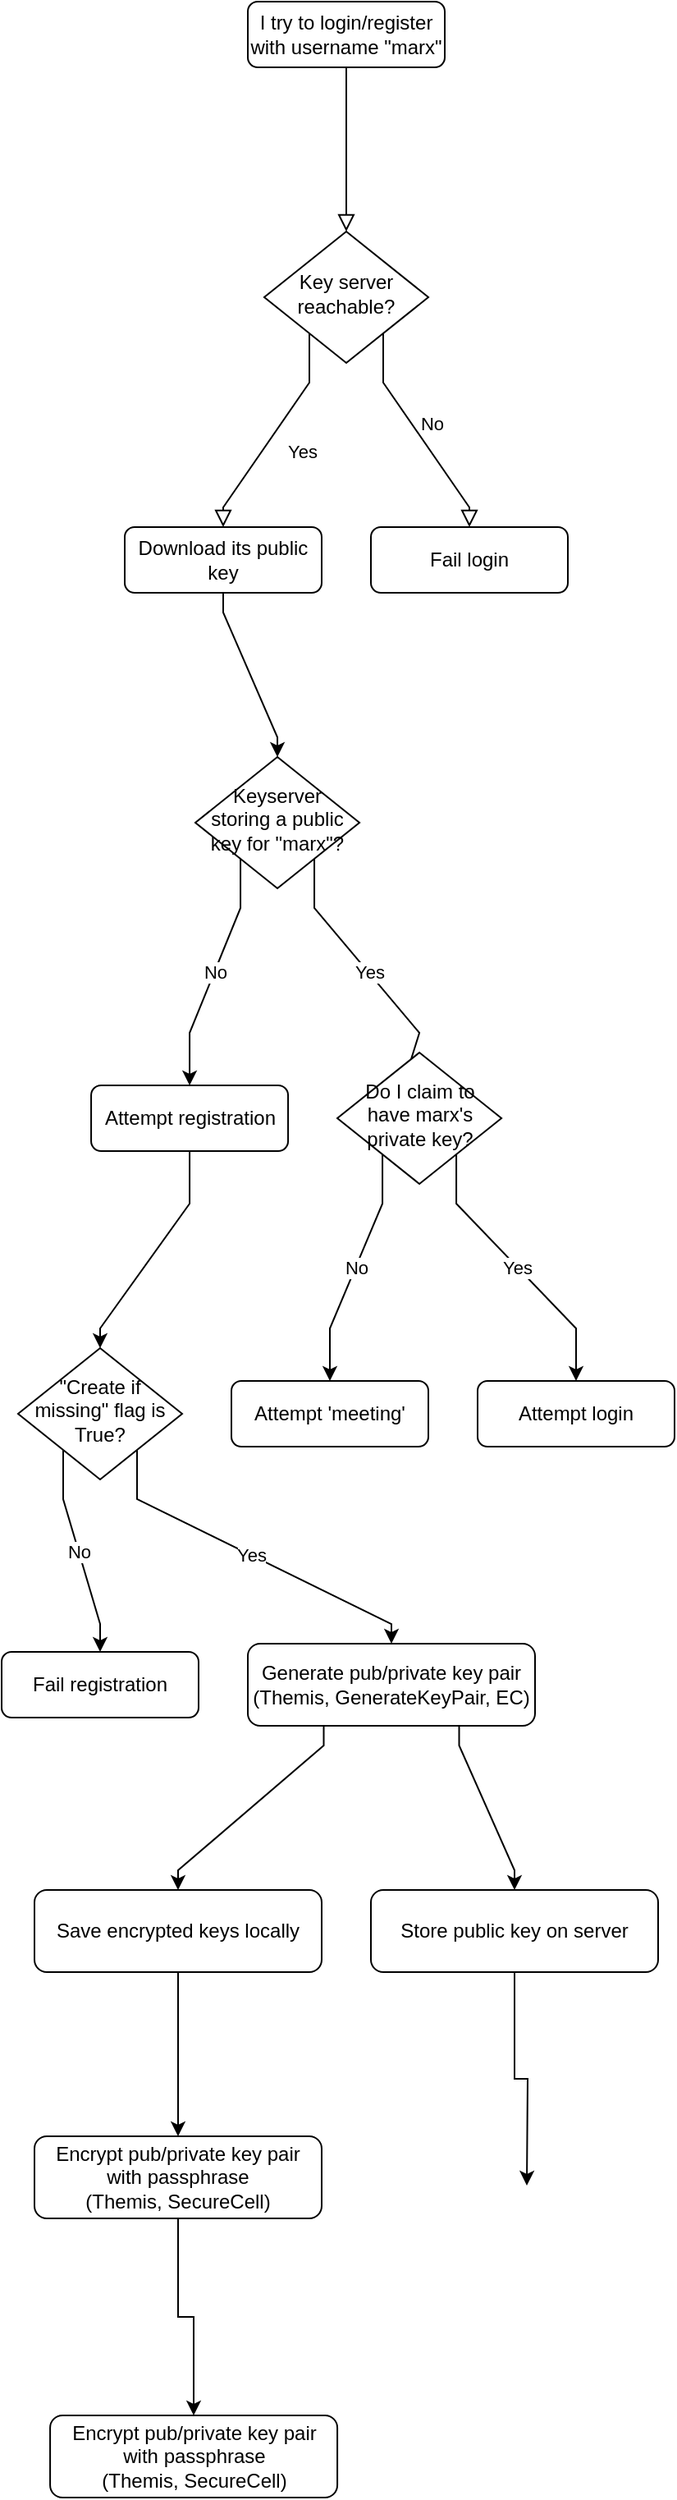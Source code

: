 <mxfile version="13.6.6" type="github">
  <diagram id="C5RBs43oDa-KdzZeNtuy" name="Page-1">
    <mxGraphModel dx="1733" dy="752" grid="1" gridSize="10" guides="1" tooltips="1" connect="1" arrows="1" fold="1" page="1" pageScale="1" pageWidth="827" pageHeight="1169" math="0" shadow="0">
      <root>
        <mxCell id="WIyWlLk6GJQsqaUBKTNV-0" />
        <mxCell id="WIyWlLk6GJQsqaUBKTNV-1" parent="WIyWlLk6GJQsqaUBKTNV-0" />
        <mxCell id="WIyWlLk6GJQsqaUBKTNV-2" value="" style="rounded=0;html=1;jettySize=auto;orthogonalLoop=1;fontSize=11;endArrow=block;endFill=0;endSize=8;strokeWidth=1;shadow=0;labelBackgroundColor=none;edgeStyle=orthogonalEdgeStyle;noEdgeStyle=1;orthogonal=1;" parent="WIyWlLk6GJQsqaUBKTNV-1" source="WIyWlLk6GJQsqaUBKTNV-3" target="WIyWlLk6GJQsqaUBKTNV-6" edge="1">
          <mxGeometry relative="1" as="geometry">
            <Array as="points">
              <mxPoint x="200" y="52" />
              <mxPoint x="200" y="128" />
            </Array>
          </mxGeometry>
        </mxCell>
        <mxCell id="WIyWlLk6GJQsqaUBKTNV-3" value="I try to login/register with username &quot;marx&quot;" style="rounded=1;whiteSpace=wrap;html=1;fontSize=12;glass=0;strokeWidth=1;shadow=0;" parent="WIyWlLk6GJQsqaUBKTNV-1" vertex="1">
          <mxGeometry x="140" width="120" height="40" as="geometry" />
        </mxCell>
        <mxCell id="WIyWlLk6GJQsqaUBKTNV-4" value="Yes" style="rounded=0;html=1;jettySize=auto;orthogonalLoop=1;fontSize=11;endArrow=block;endFill=0;endSize=8;strokeWidth=1;shadow=0;labelBackgroundColor=none;edgeStyle=orthogonalEdgeStyle;noEdgeStyle=1;orthogonal=1;" parent="WIyWlLk6GJQsqaUBKTNV-1" source="WIyWlLk6GJQsqaUBKTNV-6" target="UarGHlLd0uthddKlq-wd-3" edge="1">
          <mxGeometry y="20" relative="1" as="geometry">
            <mxPoint as="offset" />
            <mxPoint x="60" y="331.538" as="targetPoint" />
            <Array as="points">
              <mxPoint x="177.5" y="232" />
              <mxPoint x="125" y="308" />
            </Array>
          </mxGeometry>
        </mxCell>
        <mxCell id="WIyWlLk6GJQsqaUBKTNV-5" value="No" style="edgeStyle=orthogonalEdgeStyle;rounded=0;html=1;jettySize=auto;orthogonalLoop=1;fontSize=11;endArrow=block;endFill=0;endSize=8;strokeWidth=1;shadow=0;labelBackgroundColor=none;noEdgeStyle=1;orthogonal=1;" parent="WIyWlLk6GJQsqaUBKTNV-1" source="WIyWlLk6GJQsqaUBKTNV-6" target="WIyWlLk6GJQsqaUBKTNV-7" edge="1">
          <mxGeometry y="10" relative="1" as="geometry">
            <mxPoint as="offset" />
            <Array as="points">
              <mxPoint x="222.5" y="232" />
              <mxPoint x="275" y="308" />
            </Array>
          </mxGeometry>
        </mxCell>
        <mxCell id="WIyWlLk6GJQsqaUBKTNV-6" value="Key server reachable?" style="rhombus;whiteSpace=wrap;html=1;shadow=0;fontFamily=Helvetica;fontSize=12;align=center;strokeWidth=1;spacing=6;spacingTop=-4;" parent="WIyWlLk6GJQsqaUBKTNV-1" vertex="1">
          <mxGeometry x="150" y="140" width="100" height="80" as="geometry" />
        </mxCell>
        <mxCell id="WIyWlLk6GJQsqaUBKTNV-7" value="Fail login" style="rounded=1;whiteSpace=wrap;html=1;fontSize=12;glass=0;strokeWidth=1;shadow=0;" parent="WIyWlLk6GJQsqaUBKTNV-1" vertex="1">
          <mxGeometry x="215" y="320" width="120" height="40" as="geometry" />
        </mxCell>
        <mxCell id="UarGHlLd0uthddKlq-wd-6" style="edgeStyle=orthogonalEdgeStyle;rounded=0;orthogonalLoop=1;jettySize=auto;html=1;noEdgeStyle=1;orthogonal=1;" edge="1" parent="WIyWlLk6GJQsqaUBKTNV-1" source="UarGHlLd0uthddKlq-wd-3" target="UarGHlLd0uthddKlq-wd-5">
          <mxGeometry relative="1" as="geometry">
            <Array as="points">
              <mxPoint x="125" y="372" />
              <mxPoint x="158.025" y="448" />
            </Array>
          </mxGeometry>
        </mxCell>
        <mxCell id="UarGHlLd0uthddKlq-wd-3" value="Download its public key" style="rounded=1;whiteSpace=wrap;html=1;fontSize=12;glass=0;strokeWidth=1;shadow=0;" vertex="1" parent="WIyWlLk6GJQsqaUBKTNV-1">
          <mxGeometry x="65" y="320" width="120" height="40" as="geometry" />
        </mxCell>
        <mxCell id="UarGHlLd0uthddKlq-wd-9" value="No" style="edgeStyle=orthogonalEdgeStyle;rounded=0;orthogonalLoop=1;jettySize=auto;html=1;noEdgeStyle=1;orthogonal=1;" edge="1" parent="WIyWlLk6GJQsqaUBKTNV-1" source="UarGHlLd0uthddKlq-wd-5" target="UarGHlLd0uthddKlq-wd-27">
          <mxGeometry relative="1" as="geometry">
            <mxPoint x="70" y="660" as="targetPoint" />
            <Array as="points">
              <mxPoint x="135.525" y="552" />
              <mxPoint x="104.537" y="628" />
            </Array>
          </mxGeometry>
        </mxCell>
        <mxCell id="UarGHlLd0uthddKlq-wd-13" value="Yes" style="edgeStyle=orthogonalEdgeStyle;rounded=0;orthogonalLoop=1;jettySize=auto;html=1;noEdgeStyle=1;orthogonal=1;entryX=0.4;entryY=0.25;entryDx=0;entryDy=0;entryPerimeter=0;" edge="1" parent="WIyWlLk6GJQsqaUBKTNV-1" source="UarGHlLd0uthddKlq-wd-5" target="UarGHlLd0uthddKlq-wd-14">
          <mxGeometry relative="1" as="geometry">
            <mxPoint x="210" y="640" as="targetPoint" />
            <Array as="points">
              <mxPoint x="180.525" y="552" />
              <mxPoint x="244.537" y="628" />
            </Array>
          </mxGeometry>
        </mxCell>
        <mxCell id="UarGHlLd0uthddKlq-wd-5" value="Keyserver storing a public key for &quot;marx&quot;?" style="rhombus;whiteSpace=wrap;html=1;shadow=0;fontFamily=Helvetica;fontSize=12;align=center;strokeWidth=1;spacing=6;spacingTop=-4;" vertex="1" parent="WIyWlLk6GJQsqaUBKTNV-1">
          <mxGeometry x="108.025" y="460" width="100" height="80" as="geometry" />
        </mxCell>
        <mxCell id="UarGHlLd0uthddKlq-wd-19" value="No" style="edgeStyle=orthogonalEdgeStyle;rounded=0;orthogonalLoop=1;jettySize=auto;html=1;noEdgeStyle=1;orthogonal=1;" edge="1" parent="WIyWlLk6GJQsqaUBKTNV-1" source="UarGHlLd0uthddKlq-wd-14" target="UarGHlLd0uthddKlq-wd-20">
          <mxGeometry relative="1" as="geometry">
            <mxPoint x="440" y="960" as="targetPoint" />
            <Array as="points">
              <mxPoint x="222.037" y="732" />
              <mxPoint x="190" y="808" />
            </Array>
          </mxGeometry>
        </mxCell>
        <mxCell id="UarGHlLd0uthddKlq-wd-31" value="Yes" style="edgeStyle=orthogonalEdgeStyle;rounded=0;orthogonalLoop=1;jettySize=auto;html=1;noEdgeStyle=1;orthogonal=1;" edge="1" parent="WIyWlLk6GJQsqaUBKTNV-1" source="UarGHlLd0uthddKlq-wd-14" target="UarGHlLd0uthddKlq-wd-29">
          <mxGeometry relative="1" as="geometry">
            <Array as="points">
              <mxPoint x="267.037" y="732" />
              <mxPoint x="340" y="808" />
            </Array>
          </mxGeometry>
        </mxCell>
        <mxCell id="UarGHlLd0uthddKlq-wd-14" value="Do I claim to have marx&#39;s private key?" style="rhombus;whiteSpace=wrap;html=1;shadow=0;fontFamily=Helvetica;fontSize=12;align=center;strokeWidth=1;spacing=6;spacingTop=-4;" vertex="1" parent="WIyWlLk6GJQsqaUBKTNV-1">
          <mxGeometry x="194.537" y="640" width="100" height="80" as="geometry" />
        </mxCell>
        <mxCell id="UarGHlLd0uthddKlq-wd-20" value="Attempt &#39;meeting&#39;" style="rounded=1;whiteSpace=wrap;html=1;fontSize=12;glass=0;strokeWidth=1;shadow=0;" vertex="1" parent="WIyWlLk6GJQsqaUBKTNV-1">
          <mxGeometry x="130" y="840" width="120" height="40" as="geometry" />
        </mxCell>
        <mxCell id="UarGHlLd0uthddKlq-wd-24" value="No" style="edgeStyle=orthogonalEdgeStyle;rounded=0;orthogonalLoop=1;jettySize=auto;html=1;noEdgeStyle=1;orthogonal=1;" edge="1" parent="WIyWlLk6GJQsqaUBKTNV-1" source="UarGHlLd0uthddKlq-wd-21" target="UarGHlLd0uthddKlq-wd-26">
          <mxGeometry relative="1" as="geometry">
            <mxPoint x="40" y="790" as="targetPoint" />
            <Array as="points">
              <mxPoint x="27.5" y="912" />
              <mxPoint x="50" y="988" />
            </Array>
          </mxGeometry>
        </mxCell>
        <mxCell id="UarGHlLd0uthddKlq-wd-32" value="Yes" style="edgeStyle=orthogonalEdgeStyle;rounded=0;orthogonalLoop=1;jettySize=auto;html=1;noEdgeStyle=1;orthogonal=1;" edge="1" parent="WIyWlLk6GJQsqaUBKTNV-1" source="UarGHlLd0uthddKlq-wd-21" target="UarGHlLd0uthddKlq-wd-33">
          <mxGeometry relative="1" as="geometry">
            <mxPoint x="220" y="1040" as="targetPoint" />
            <Array as="points">
              <mxPoint x="72.5" y="912" />
              <mxPoint x="227.5" y="988" />
            </Array>
          </mxGeometry>
        </mxCell>
        <mxCell id="UarGHlLd0uthddKlq-wd-21" value="&quot;Create if missing&quot; flag is True?" style="rhombus;whiteSpace=wrap;html=1;shadow=0;fontFamily=Helvetica;fontSize=12;align=center;strokeWidth=1;spacing=6;spacingTop=-4;" vertex="1" parent="WIyWlLk6GJQsqaUBKTNV-1">
          <mxGeometry y="820" width="100" height="80" as="geometry" />
        </mxCell>
        <mxCell id="UarGHlLd0uthddKlq-wd-26" value="Fail registration" style="rounded=1;whiteSpace=wrap;html=1;fontSize=12;glass=0;strokeWidth=1;shadow=0;" vertex="1" parent="WIyWlLk6GJQsqaUBKTNV-1">
          <mxGeometry x="-10" y="1005" width="120" height="40" as="geometry" />
        </mxCell>
        <mxCell id="UarGHlLd0uthddKlq-wd-28" style="edgeStyle=orthogonalEdgeStyle;rounded=0;orthogonalLoop=1;jettySize=auto;html=1;noEdgeStyle=1;orthogonal=1;" edge="1" parent="WIyWlLk6GJQsqaUBKTNV-1" source="UarGHlLd0uthddKlq-wd-27" target="UarGHlLd0uthddKlq-wd-21">
          <mxGeometry relative="1" as="geometry">
            <Array as="points">
              <mxPoint x="104.537" y="732" />
              <mxPoint x="50" y="808" />
            </Array>
          </mxGeometry>
        </mxCell>
        <mxCell id="UarGHlLd0uthddKlq-wd-27" value="Attempt registration" style="rounded=1;whiteSpace=wrap;html=1;fontSize=12;glass=0;strokeWidth=1;shadow=0;" vertex="1" parent="WIyWlLk6GJQsqaUBKTNV-1">
          <mxGeometry x="44.537" y="660" width="120" height="40" as="geometry" />
        </mxCell>
        <mxCell id="UarGHlLd0uthddKlq-wd-29" value="Attempt login" style="rounded=1;whiteSpace=wrap;html=1;fontSize=12;glass=0;strokeWidth=1;shadow=0;" vertex="1" parent="WIyWlLk6GJQsqaUBKTNV-1">
          <mxGeometry x="280" y="840" width="120" height="40" as="geometry" />
        </mxCell>
        <mxCell id="UarGHlLd0uthddKlq-wd-43" style="edgeStyle=orthogonalEdgeStyle;rounded=0;orthogonalLoop=1;jettySize=auto;html=1;noEdgeStyle=1;orthogonal=1;" edge="1" parent="WIyWlLk6GJQsqaUBKTNV-1" source="UarGHlLd0uthddKlq-wd-33" target="UarGHlLd0uthddKlq-wd-40">
          <mxGeometry relative="1" as="geometry">
            <Array as="points">
              <mxPoint x="186.25" y="1062" />
              <mxPoint x="97.5" y="1138" />
            </Array>
          </mxGeometry>
        </mxCell>
        <mxCell id="UarGHlLd0uthddKlq-wd-46" style="edgeStyle=orthogonalEdgeStyle;rounded=0;orthogonalLoop=1;jettySize=auto;html=1;noEdgeStyle=1;orthogonal=1;" edge="1" parent="WIyWlLk6GJQsqaUBKTNV-1" source="UarGHlLd0uthddKlq-wd-33" target="UarGHlLd0uthddKlq-wd-45">
          <mxGeometry relative="1" as="geometry">
            <Array as="points">
              <mxPoint x="268.75" y="1062" />
              <mxPoint x="302.5" y="1138" />
            </Array>
          </mxGeometry>
        </mxCell>
        <mxCell id="UarGHlLd0uthddKlq-wd-33" value="Generate pub/private key pair (Themis, GenerateKeyPair, EC)" style="rounded=1;whiteSpace=wrap;html=1;fontSize=12;glass=0;strokeWidth=1;shadow=0;" vertex="1" parent="WIyWlLk6GJQsqaUBKTNV-1">
          <mxGeometry x="140" y="1000" width="175" height="50" as="geometry" />
        </mxCell>
        <mxCell id="UarGHlLd0uthddKlq-wd-48" style="edgeStyle=orthogonalEdgeStyle;rounded=0;orthogonalLoop=1;jettySize=auto;html=1;" edge="1" parent="WIyWlLk6GJQsqaUBKTNV-1" source="UarGHlLd0uthddKlq-wd-35" target="UarGHlLd0uthddKlq-wd-49">
          <mxGeometry relative="1" as="geometry">
            <mxPoint x="110" y="1460" as="targetPoint" />
          </mxGeometry>
        </mxCell>
        <mxCell id="UarGHlLd0uthddKlq-wd-35" value="Encrypt pub/private key pair with passphrase&lt;br&gt;(Themis, SecureCell)" style="rounded=1;whiteSpace=wrap;html=1;fontSize=12;glass=0;strokeWidth=1;shadow=0;" vertex="1" parent="WIyWlLk6GJQsqaUBKTNV-1">
          <mxGeometry x="10" y="1300" width="175" height="50" as="geometry" />
        </mxCell>
        <mxCell id="UarGHlLd0uthddKlq-wd-42" style="edgeStyle=orthogonalEdgeStyle;rounded=0;orthogonalLoop=1;jettySize=auto;html=1;noEdgeStyle=1;orthogonal=1;" edge="1" parent="WIyWlLk6GJQsqaUBKTNV-1" source="UarGHlLd0uthddKlq-wd-40" target="UarGHlLd0uthddKlq-wd-35">
          <mxGeometry relative="1" as="geometry">
            <Array as="points">
              <mxPoint x="97.5" y="1212" />
              <mxPoint x="97.5" y="1288" />
            </Array>
          </mxGeometry>
        </mxCell>
        <mxCell id="UarGHlLd0uthddKlq-wd-40" value="Save encrypted keys locally" style="rounded=1;whiteSpace=wrap;html=1;fontSize=12;glass=0;strokeWidth=1;shadow=0;" vertex="1" parent="WIyWlLk6GJQsqaUBKTNV-1">
          <mxGeometry x="10" y="1150" width="175" height="50" as="geometry" />
        </mxCell>
        <mxCell id="UarGHlLd0uthddKlq-wd-47" style="edgeStyle=orthogonalEdgeStyle;rounded=0;orthogonalLoop=1;jettySize=auto;html=1;" edge="1" parent="WIyWlLk6GJQsqaUBKTNV-1" source="UarGHlLd0uthddKlq-wd-45">
          <mxGeometry relative="1" as="geometry">
            <mxPoint x="310" y="1330" as="targetPoint" />
          </mxGeometry>
        </mxCell>
        <mxCell id="UarGHlLd0uthddKlq-wd-45" value="Store public key on server" style="rounded=1;whiteSpace=wrap;html=1;fontSize=12;glass=0;strokeWidth=1;shadow=0;" vertex="1" parent="WIyWlLk6GJQsqaUBKTNV-1">
          <mxGeometry x="215" y="1150" width="175" height="50" as="geometry" />
        </mxCell>
        <mxCell id="UarGHlLd0uthddKlq-wd-49" value="Encrypt pub/private key pair with passphrase&lt;br&gt;(Themis, SecureCell)" style="rounded=1;whiteSpace=wrap;html=1;fontSize=12;glass=0;strokeWidth=1;shadow=0;" vertex="1" parent="WIyWlLk6GJQsqaUBKTNV-1">
          <mxGeometry x="19.54" y="1470" width="175" height="50" as="geometry" />
        </mxCell>
      </root>
    </mxGraphModel>
  </diagram>
</mxfile>
